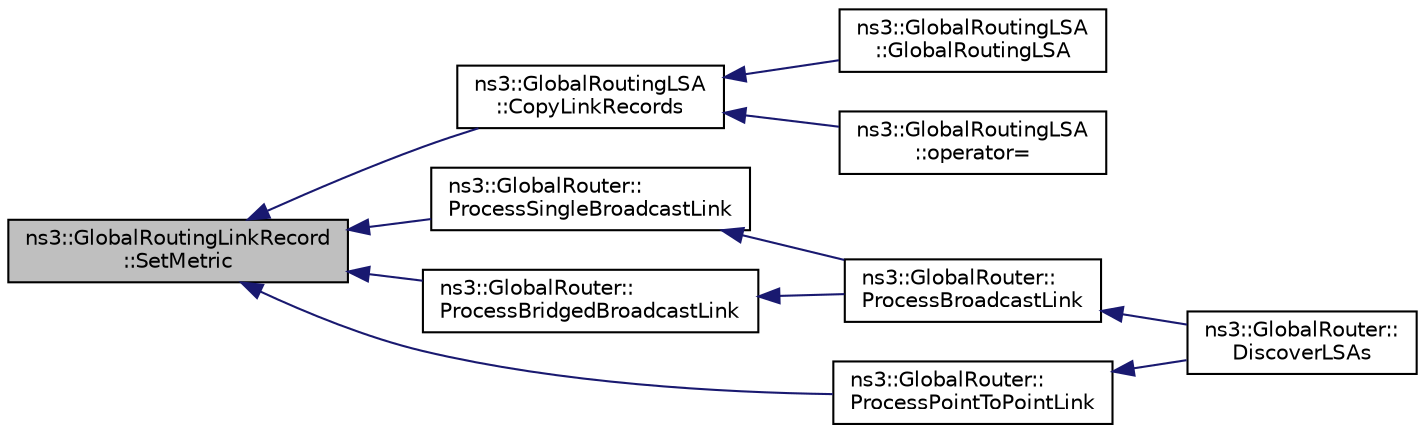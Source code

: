 digraph "ns3::GlobalRoutingLinkRecord::SetMetric"
{
  edge [fontname="Helvetica",fontsize="10",labelfontname="Helvetica",labelfontsize="10"];
  node [fontname="Helvetica",fontsize="10",shape=record];
  rankdir="LR";
  Node1 [label="ns3::GlobalRoutingLinkRecord\l::SetMetric",height=0.2,width=0.4,color="black", fillcolor="grey75", style="filled", fontcolor="black"];
  Node1 -> Node2 [dir="back",color="midnightblue",fontsize="10",style="solid"];
  Node2 [label="ns3::GlobalRoutingLSA\l::CopyLinkRecords",height=0.2,width=0.4,color="black", fillcolor="white", style="filled",URL="$dc/dd1/classns3_1_1GlobalRoutingLSA.html#ad8775b6edb27265dd462db55cf147c51",tooltip="Copy any Global Routing Link Records in a given Global Routing Link State Advertisement to the curren..."];
  Node2 -> Node3 [dir="back",color="midnightblue",fontsize="10",style="solid"];
  Node3 [label="ns3::GlobalRoutingLSA\l::GlobalRoutingLSA",height=0.2,width=0.4,color="black", fillcolor="white", style="filled",URL="$dc/dd1/classns3_1_1GlobalRoutingLSA.html#a4395b5b3f4384c99bbdf6a0f2caf1bc6",tooltip="Copy constructor for a Global Routing Link State Advertisement. "];
  Node2 -> Node4 [dir="back",color="midnightblue",fontsize="10",style="solid"];
  Node4 [label="ns3::GlobalRoutingLSA\l::operator=",height=0.2,width=0.4,color="black", fillcolor="white", style="filled",URL="$dc/dd1/classns3_1_1GlobalRoutingLSA.html#af6c9e006d7a36c24dd6b8360b257a7c0",tooltip="Assignment operator for a Global Routing Link State Advertisement. "];
  Node1 -> Node5 [dir="back",color="midnightblue",fontsize="10",style="solid"];
  Node5 [label="ns3::GlobalRouter::\lProcessSingleBroadcastLink",height=0.2,width=0.4,color="black", fillcolor="white", style="filled",URL="$df/d40/classns3_1_1GlobalRouter.html#a16b0eecb167b84a7160c8903839a826f",tooltip="Process a single broadcast link. "];
  Node5 -> Node6 [dir="back",color="midnightblue",fontsize="10",style="solid"];
  Node6 [label="ns3::GlobalRouter::\lProcessBroadcastLink",height=0.2,width=0.4,color="black", fillcolor="white", style="filled",URL="$df/d40/classns3_1_1GlobalRouter.html#af981be58153ef32690b434072cd3205b",tooltip="Process a generic broadcast link. "];
  Node6 -> Node7 [dir="back",color="midnightblue",fontsize="10",style="solid"];
  Node7 [label="ns3::GlobalRouter::\lDiscoverLSAs",height=0.2,width=0.4,color="black", fillcolor="white", style="filled",URL="$df/d40/classns3_1_1GlobalRouter.html#a44e135879879a27cd8d2566b5e9761cf",tooltip="Walk the connected channels, discover the adjacent routers and build the associated number of Global ..."];
  Node1 -> Node8 [dir="back",color="midnightblue",fontsize="10",style="solid"];
  Node8 [label="ns3::GlobalRouter::\lProcessBridgedBroadcastLink",height=0.2,width=0.4,color="black", fillcolor="white", style="filled",URL="$df/d40/classns3_1_1GlobalRouter.html#a7368716600989ea7d4bec67fa4f86e4c",tooltip="Process a bridged broadcast link. "];
  Node8 -> Node6 [dir="back",color="midnightblue",fontsize="10",style="solid"];
  Node1 -> Node9 [dir="back",color="midnightblue",fontsize="10",style="solid"];
  Node9 [label="ns3::GlobalRouter::\lProcessPointToPointLink",height=0.2,width=0.4,color="black", fillcolor="white", style="filled",URL="$df/d40/classns3_1_1GlobalRouter.html#adaf99c499d6e42e450a31b53a8019b14",tooltip="Process a point to point link. "];
  Node9 -> Node7 [dir="back",color="midnightblue",fontsize="10",style="solid"];
}
